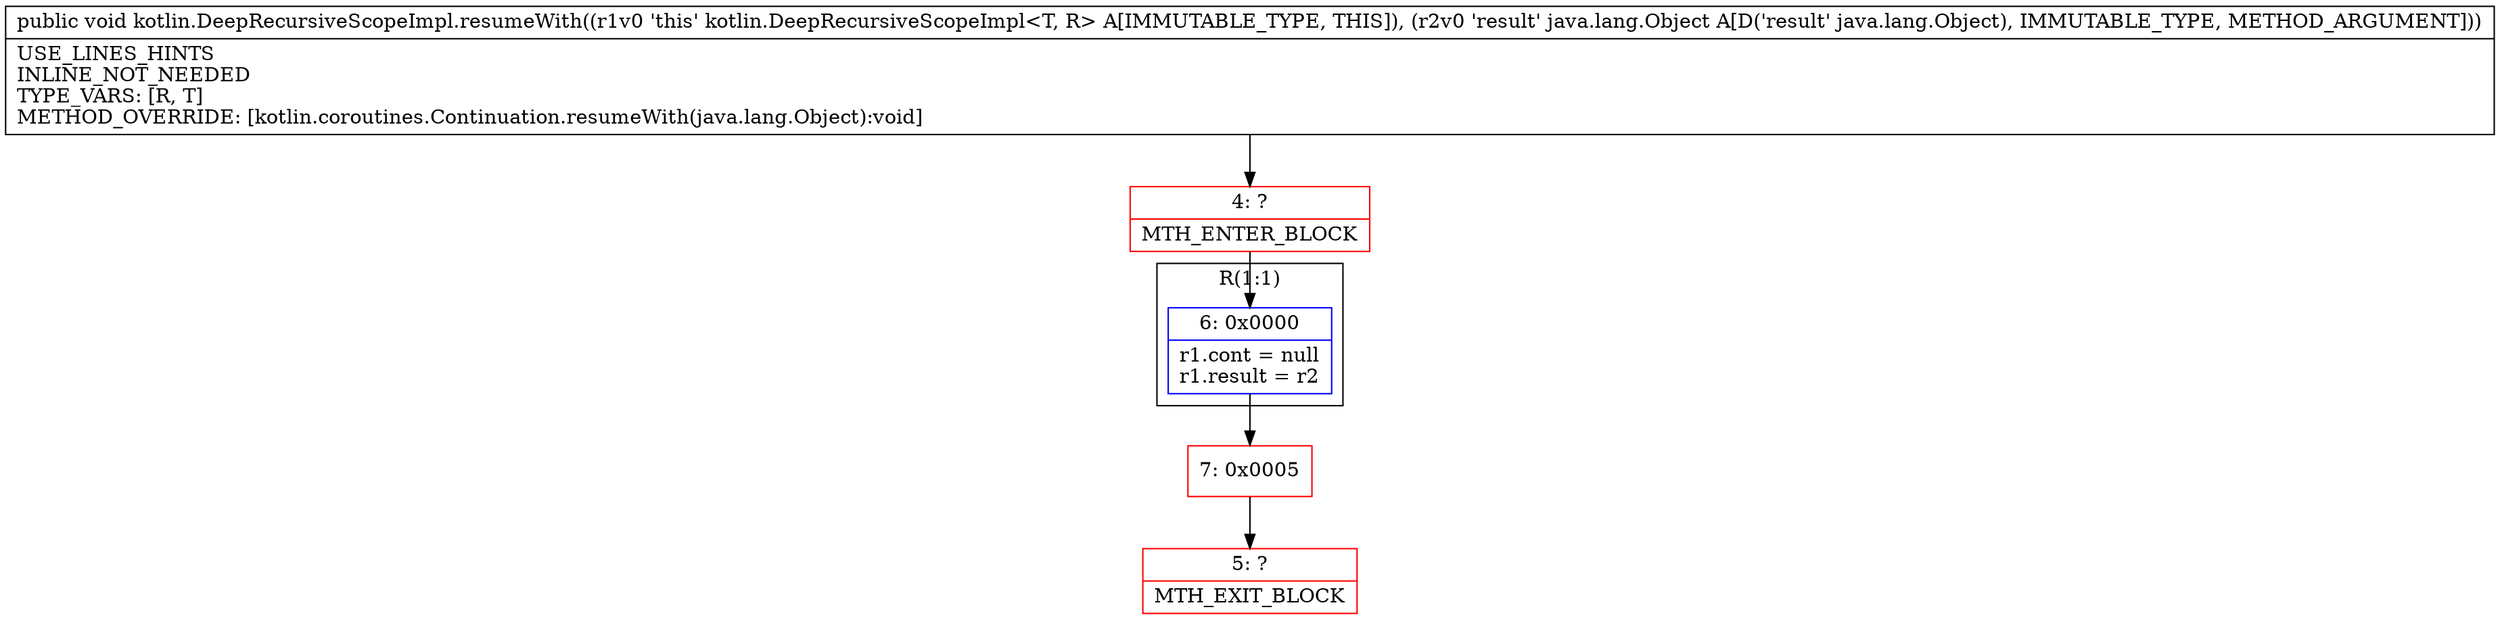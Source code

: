 digraph "CFG forkotlin.DeepRecursiveScopeImpl.resumeWith(Ljava\/lang\/Object;)V" {
subgraph cluster_Region_703084482 {
label = "R(1:1)";
node [shape=record,color=blue];
Node_6 [shape=record,label="{6\:\ 0x0000|r1.cont = null\lr1.result = r2\l}"];
}
Node_4 [shape=record,color=red,label="{4\:\ ?|MTH_ENTER_BLOCK\l}"];
Node_7 [shape=record,color=red,label="{7\:\ 0x0005}"];
Node_5 [shape=record,color=red,label="{5\:\ ?|MTH_EXIT_BLOCK\l}"];
MethodNode[shape=record,label="{public void kotlin.DeepRecursiveScopeImpl.resumeWith((r1v0 'this' kotlin.DeepRecursiveScopeImpl\<T, R\> A[IMMUTABLE_TYPE, THIS]), (r2v0 'result' java.lang.Object A[D('result' java.lang.Object), IMMUTABLE_TYPE, METHOD_ARGUMENT]))  | USE_LINES_HINTS\lINLINE_NOT_NEEDED\lTYPE_VARS: [R, T]\lMETHOD_OVERRIDE: [kotlin.coroutines.Continuation.resumeWith(java.lang.Object):void]\l}"];
MethodNode -> Node_4;Node_6 -> Node_7;
Node_4 -> Node_6;
Node_7 -> Node_5;
}

